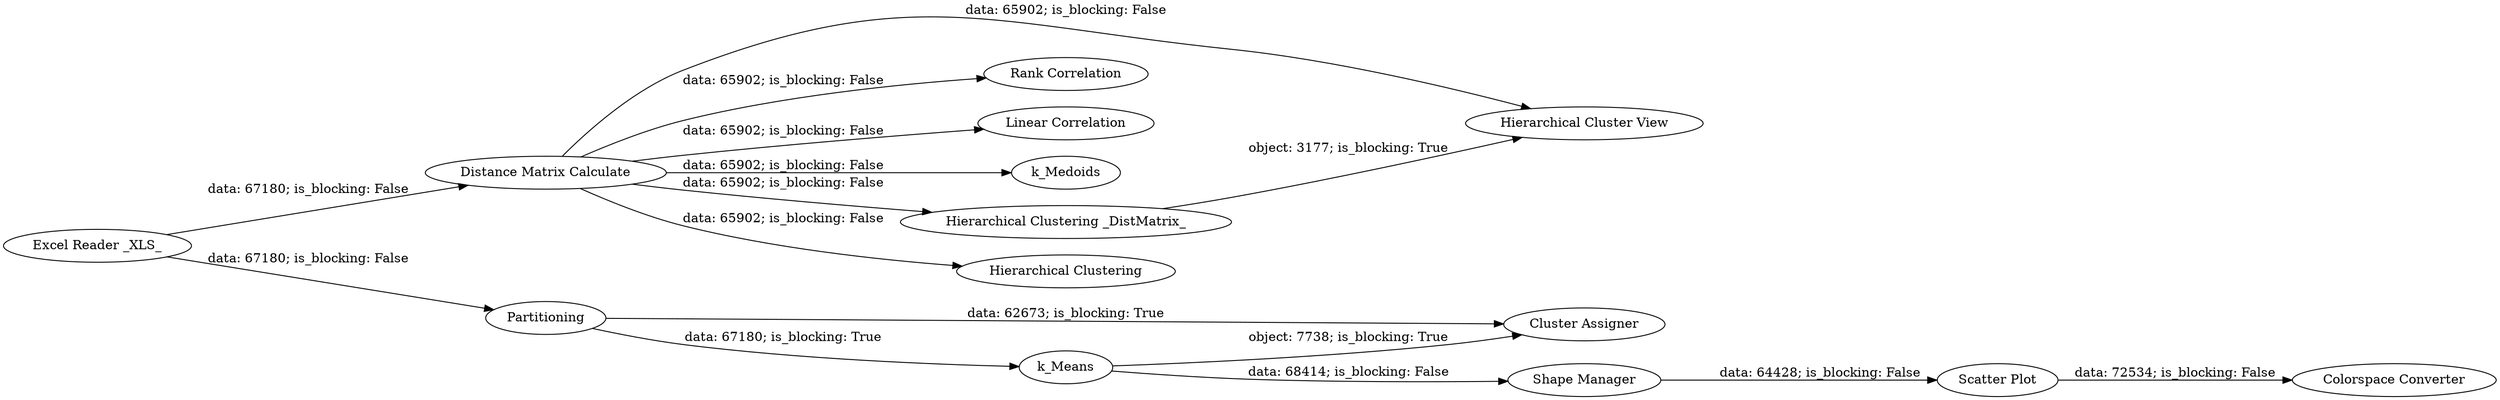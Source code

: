 digraph {
	"-9185314049850523662_5" [label="Cluster Assigner"]
	"-9185314049850523662_13" [label="Hierarchical Cluster View"]
	"-9185314049850523662_17" [label="Colorspace Converter"]
	"-9185314049850523662_14" [label="Rank Correlation"]
	"-9185314049850523662_10" [label="Distance Matrix Calculate"]
	"-9185314049850523662_8" [label="Scatter Plot"]
	"-9185314049850523662_15" [label="Linear Correlation"]
	"-9185314049850523662_6" [label=Partitioning]
	"-9185314049850523662_7" [label="Shape Manager"]
	"-9185314049850523662_9" [label=k_Medoids]
	"-9185314049850523662_4" [label=k_Means]
	"-9185314049850523662_12" [label="Hierarchical Clustering _DistMatrix_"]
	"-9185314049850523662_3" [label="Excel Reader _XLS_"]
	"-9185314049850523662_11" [label="Hierarchical Clustering"]
	"-9185314049850523662_10" -> "-9185314049850523662_9" [label="data: 65902; is_blocking: False"]
	"-9185314049850523662_10" -> "-9185314049850523662_14" [label="data: 65902; is_blocking: False"]
	"-9185314049850523662_10" -> "-9185314049850523662_15" [label="data: 65902; is_blocking: False"]
	"-9185314049850523662_10" -> "-9185314049850523662_11" [label="data: 65902; is_blocking: False"]
	"-9185314049850523662_4" -> "-9185314049850523662_5" [label="object: 7738; is_blocking: True"]
	"-9185314049850523662_10" -> "-9185314049850523662_13" [label="data: 65902; is_blocking: False"]
	"-9185314049850523662_12" -> "-9185314049850523662_13" [label="object: 3177; is_blocking: True"]
	"-9185314049850523662_3" -> "-9185314049850523662_6" [label="data: 67180; is_blocking: False"]
	"-9185314049850523662_8" -> "-9185314049850523662_17" [label="data: 72534; is_blocking: False"]
	"-9185314049850523662_3" -> "-9185314049850523662_10" [label="data: 67180; is_blocking: False"]
	"-9185314049850523662_7" -> "-9185314049850523662_8" [label="data: 64428; is_blocking: False"]
	"-9185314049850523662_6" -> "-9185314049850523662_5" [label="data: 62673; is_blocking: True"]
	"-9185314049850523662_10" -> "-9185314049850523662_12" [label="data: 65902; is_blocking: False"]
	"-9185314049850523662_4" -> "-9185314049850523662_7" [label="data: 68414; is_blocking: False"]
	"-9185314049850523662_6" -> "-9185314049850523662_4" [label="data: 67180; is_blocking: True"]
	rankdir=LR
}

